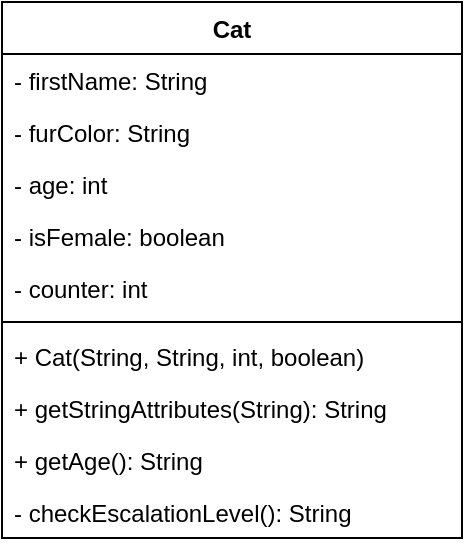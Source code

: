 <mxfile>
    <diagram name="Cat" id="dj44jazqbiqKPl1LgXi8">
        <mxGraphModel dx="356" dy="430" grid="1" gridSize="10" guides="1" tooltips="1" connect="1" arrows="1" fold="1" page="1" pageScale="1" pageWidth="827" pageHeight="1169" math="0" shadow="0">
            <root>
                <mxCell id="uAX7xuMHbxAlAN_PrPhD-0"/>
                <mxCell id="uAX7xuMHbxAlAN_PrPhD-1" parent="uAX7xuMHbxAlAN_PrPhD-0"/>
                <mxCell id="uAX7xuMHbxAlAN_PrPhD-2" value="Cat" style="swimlane;fontStyle=1;align=center;verticalAlign=top;childLayout=stackLayout;horizontal=1;startSize=26;horizontalStack=0;resizeParent=1;resizeParentMax=0;resizeLast=0;collapsible=1;marginBottom=0;" parent="uAX7xuMHbxAlAN_PrPhD-1" vertex="1">
                    <mxGeometry x="310" y="80" width="230" height="268" as="geometry"/>
                </mxCell>
                <mxCell id="uAX7xuMHbxAlAN_PrPhD-3" value="- firstName: String" style="text;strokeColor=none;fillColor=none;align=left;verticalAlign=top;spacingLeft=4;spacingRight=4;overflow=hidden;rotatable=0;points=[[0,0.5],[1,0.5]];portConstraint=eastwest;" parent="uAX7xuMHbxAlAN_PrPhD-2" vertex="1">
                    <mxGeometry y="26" width="230" height="26" as="geometry"/>
                </mxCell>
                <mxCell id="uAX7xuMHbxAlAN_PrPhD-4" value="- furColor: String" style="text;strokeColor=none;fillColor=none;align=left;verticalAlign=top;spacingLeft=4;spacingRight=4;overflow=hidden;rotatable=0;points=[[0,0.5],[1,0.5]];portConstraint=eastwest;" parent="uAX7xuMHbxAlAN_PrPhD-2" vertex="1">
                    <mxGeometry y="52" width="230" height="26" as="geometry"/>
                </mxCell>
                <mxCell id="uAX7xuMHbxAlAN_PrPhD-5" value="- age: int" style="text;strokeColor=none;fillColor=none;align=left;verticalAlign=top;spacingLeft=4;spacingRight=4;overflow=hidden;rotatable=0;points=[[0,0.5],[1,0.5]];portConstraint=eastwest;" parent="uAX7xuMHbxAlAN_PrPhD-2" vertex="1">
                    <mxGeometry y="78" width="230" height="26" as="geometry"/>
                </mxCell>
                <mxCell id="gteMITXKmZ43i2Y8Titz-0" value="- isFemale: boolean" style="text;strokeColor=none;fillColor=none;align=left;verticalAlign=top;spacingLeft=4;spacingRight=4;overflow=hidden;rotatable=0;points=[[0,0.5],[1,0.5]];portConstraint=eastwest;" parent="uAX7xuMHbxAlAN_PrPhD-2" vertex="1">
                    <mxGeometry y="104" width="230" height="26" as="geometry"/>
                </mxCell>
                <mxCell id="gteMITXKmZ43i2Y8Titz-1" value="- counter: int" style="text;strokeColor=none;fillColor=none;align=left;verticalAlign=top;spacingLeft=4;spacingRight=4;overflow=hidden;rotatable=0;points=[[0,0.5],[1,0.5]];portConstraint=eastwest;" parent="uAX7xuMHbxAlAN_PrPhD-2" vertex="1">
                    <mxGeometry y="130" width="230" height="26" as="geometry"/>
                </mxCell>
                <mxCell id="uAX7xuMHbxAlAN_PrPhD-6" value="" style="line;strokeWidth=1;fillColor=none;align=left;verticalAlign=middle;spacingTop=-1;spacingLeft=3;spacingRight=3;rotatable=0;labelPosition=right;points=[];portConstraint=eastwest;strokeColor=inherit;" parent="uAX7xuMHbxAlAN_PrPhD-2" vertex="1">
                    <mxGeometry y="156" width="230" height="8" as="geometry"/>
                </mxCell>
                <mxCell id="uAX7xuMHbxAlAN_PrPhD-7" value="+ Cat(String, String, int, boolean)" style="text;strokeColor=none;fillColor=none;align=left;verticalAlign=top;spacingLeft=4;spacingRight=4;overflow=hidden;rotatable=0;points=[[0,0.5],[1,0.5]];portConstraint=eastwest;" parent="uAX7xuMHbxAlAN_PrPhD-2" vertex="1">
                    <mxGeometry y="164" width="230" height="26" as="geometry"/>
                </mxCell>
                <mxCell id="uAX7xuMHbxAlAN_PrPhD-8" value="+ getStringAttributes(String): String" style="text;strokeColor=none;fillColor=none;align=left;verticalAlign=top;spacingLeft=4;spacingRight=4;overflow=hidden;rotatable=0;points=[[0,0.5],[1,0.5]];portConstraint=eastwest;" parent="uAX7xuMHbxAlAN_PrPhD-2" vertex="1">
                    <mxGeometry y="190" width="230" height="26" as="geometry"/>
                </mxCell>
                <mxCell id="uAX7xuMHbxAlAN_PrPhD-12" value="+ getAge(): String" style="text;strokeColor=none;fillColor=none;align=left;verticalAlign=top;spacingLeft=4;spacingRight=4;overflow=hidden;rotatable=0;points=[[0,0.5],[1,0.5]];portConstraint=eastwest;" parent="uAX7xuMHbxAlAN_PrPhD-2" vertex="1">
                    <mxGeometry y="216" width="230" height="26" as="geometry"/>
                </mxCell>
                <mxCell id="gteMITXKmZ43i2Y8Titz-2" value="- checkEscalationLevel(): String" style="text;strokeColor=none;fillColor=none;align=left;verticalAlign=top;spacingLeft=4;spacingRight=4;overflow=hidden;rotatable=0;points=[[0,0.5],[1,0.5]];portConstraint=eastwest;" parent="uAX7xuMHbxAlAN_PrPhD-2" vertex="1">
                    <mxGeometry y="242" width="230" height="26" as="geometry"/>
                </mxCell>
            </root>
        </mxGraphModel>
    </diagram>
    <diagram name="Cat_Tomcat" id="8tkZ1isLIpoLsTA-xmWn">
        <mxGraphModel dx="356" dy="430" grid="1" gridSize="10" guides="1" tooltips="1" connect="1" arrows="1" fold="1" page="1" pageScale="1" pageWidth="827" pageHeight="1169" math="0" shadow="0">
            <root>
                <mxCell id="kbIcaemx4uACPdLj_64L-0"/>
                <mxCell id="kbIcaemx4uACPdLj_64L-1" parent="kbIcaemx4uACPdLj_64L-0"/>
                <mxCell id="kbIcaemx4uACPdLj_64L-2" value="Cat" style="swimlane;fontStyle=1;align=center;verticalAlign=top;childLayout=stackLayout;horizontal=1;startSize=26;horizontalStack=0;resizeParent=1;resizeParentMax=0;resizeLast=0;collapsible=1;marginBottom=0;" parent="kbIcaemx4uACPdLj_64L-1" vertex="1">
                    <mxGeometry x="100" y="100" width="230" height="242" as="geometry"/>
                </mxCell>
                <mxCell id="kbIcaemx4uACPdLj_64L-3" value="- firstName: String" style="text;strokeColor=none;fillColor=none;align=left;verticalAlign=top;spacingLeft=4;spacingRight=4;overflow=hidden;rotatable=0;points=[[0,0.5],[1,0.5]];portConstraint=eastwest;" parent="kbIcaemx4uACPdLj_64L-2" vertex="1">
                    <mxGeometry y="26" width="230" height="26" as="geometry"/>
                </mxCell>
                <mxCell id="kbIcaemx4uACPdLj_64L-4" value="- furColor: String" style="text;strokeColor=none;fillColor=none;align=left;verticalAlign=top;spacingLeft=4;spacingRight=4;overflow=hidden;rotatable=0;points=[[0,0.5],[1,0.5]];portConstraint=eastwest;" parent="kbIcaemx4uACPdLj_64L-2" vertex="1">
                    <mxGeometry y="52" width="230" height="26" as="geometry"/>
                </mxCell>
                <mxCell id="kbIcaemx4uACPdLj_64L-5" value="- age: int" style="text;strokeColor=none;fillColor=none;align=left;verticalAlign=top;spacingLeft=4;spacingRight=4;overflow=hidden;rotatable=0;points=[[0,0.5],[1,0.5]];portConstraint=eastwest;" parent="kbIcaemx4uACPdLj_64L-2" vertex="1">
                    <mxGeometry y="78" width="230" height="26" as="geometry"/>
                </mxCell>
                <mxCell id="kbIcaemx4uACPdLj_64L-7" value="- counter: int" style="text;strokeColor=none;fillColor=none;align=left;verticalAlign=top;spacingLeft=4;spacingRight=4;overflow=hidden;rotatable=0;points=[[0,0.5],[1,0.5]];portConstraint=eastwest;" parent="kbIcaemx4uACPdLj_64L-2" vertex="1">
                    <mxGeometry y="104" width="230" height="26" as="geometry"/>
                </mxCell>
                <mxCell id="kbIcaemx4uACPdLj_64L-8" value="" style="line;strokeWidth=1;fillColor=none;align=left;verticalAlign=middle;spacingTop=-1;spacingLeft=3;spacingRight=3;rotatable=0;labelPosition=right;points=[];portConstraint=eastwest;strokeColor=inherit;" parent="kbIcaemx4uACPdLj_64L-2" vertex="1">
                    <mxGeometry y="130" width="230" height="8" as="geometry"/>
                </mxCell>
                <mxCell id="kbIcaemx4uACPdLj_64L-9" value="+ Cat(String, String, int)" style="text;strokeColor=none;fillColor=none;align=left;verticalAlign=top;spacingLeft=4;spacingRight=4;overflow=hidden;rotatable=0;points=[[0,0.5],[1,0.5]];portConstraint=eastwest;" parent="kbIcaemx4uACPdLj_64L-2" vertex="1">
                    <mxGeometry y="138" width="230" height="26" as="geometry"/>
                </mxCell>
                <mxCell id="kbIcaemx4uACPdLj_64L-10" value="+ getStringAttributes(String): String" style="text;strokeColor=none;fillColor=none;align=left;verticalAlign=top;spacingLeft=4;spacingRight=4;overflow=hidden;rotatable=0;points=[[0,0.5],[1,0.5]];portConstraint=eastwest;" parent="kbIcaemx4uACPdLj_64L-2" vertex="1">
                    <mxGeometry y="164" width="230" height="26" as="geometry"/>
                </mxCell>
                <mxCell id="kbIcaemx4uACPdLj_64L-11" value="+ getAge(): String" style="text;strokeColor=none;fillColor=none;align=left;verticalAlign=top;spacingLeft=4;spacingRight=4;overflow=hidden;rotatable=0;points=[[0,0.5],[1,0.5]];portConstraint=eastwest;" parent="kbIcaemx4uACPdLj_64L-2" vertex="1">
                    <mxGeometry y="190" width="230" height="26" as="geometry"/>
                </mxCell>
                <mxCell id="kbIcaemx4uACPdLj_64L-12" value="- checkEscalationLevel(): String" style="text;strokeColor=none;fillColor=none;align=left;verticalAlign=top;spacingLeft=4;spacingRight=4;overflow=hidden;rotatable=0;points=[[0,0.5],[1,0.5]];portConstraint=eastwest;" parent="kbIcaemx4uACPdLj_64L-2" vertex="1">
                    <mxGeometry y="216" width="230" height="26" as="geometry"/>
                </mxCell>
                <mxCell id="dJNgdf4us9qg2-SgxDfR-0" value="Tomcat" style="swimlane;fontStyle=1;align=center;verticalAlign=top;childLayout=stackLayout;horizontal=1;startSize=26;horizontalStack=0;resizeParent=1;resizeParentMax=0;resizeLast=0;collapsible=1;marginBottom=0;" parent="kbIcaemx4uACPdLj_64L-1" vertex="1">
                    <mxGeometry x="490" y="100" width="230" height="190" as="geometry"/>
                </mxCell>
                <mxCell id="dJNgdf4us9qg2-SgxDfR-1" value="- firstName: String" style="text;strokeColor=none;fillColor=none;align=left;verticalAlign=top;spacingLeft=4;spacingRight=4;overflow=hidden;rotatable=0;points=[[0,0.5],[1,0.5]];portConstraint=eastwest;" parent="dJNgdf4us9qg2-SgxDfR-0" vertex="1">
                    <mxGeometry y="26" width="230" height="26" as="geometry"/>
                </mxCell>
                <mxCell id="dJNgdf4us9qg2-SgxDfR-2" value="- furColor: String" style="text;strokeColor=none;fillColor=none;align=left;verticalAlign=top;spacingLeft=4;spacingRight=4;overflow=hidden;rotatable=0;points=[[0,0.5],[1,0.5]];portConstraint=eastwest;" parent="dJNgdf4us9qg2-SgxDfR-0" vertex="1">
                    <mxGeometry y="52" width="230" height="26" as="geometry"/>
                </mxCell>
                <mxCell id="dJNgdf4us9qg2-SgxDfR-3" value="- age: int" style="text;strokeColor=none;fillColor=none;align=left;verticalAlign=top;spacingLeft=4;spacingRight=4;overflow=hidden;rotatable=0;points=[[0,0.5],[1,0.5]];portConstraint=eastwest;" parent="dJNgdf4us9qg2-SgxDfR-0" vertex="1">
                    <mxGeometry y="78" width="230" height="26" as="geometry"/>
                </mxCell>
                <mxCell id="dJNgdf4us9qg2-SgxDfR-6" value="" style="line;strokeWidth=1;fillColor=none;align=left;verticalAlign=middle;spacingTop=-1;spacingLeft=3;spacingRight=3;rotatable=0;labelPosition=right;points=[];portConstraint=eastwest;strokeColor=inherit;" parent="dJNgdf4us9qg2-SgxDfR-0" vertex="1">
                    <mxGeometry y="104" width="230" height="8" as="geometry"/>
                </mxCell>
                <mxCell id="dJNgdf4us9qg2-SgxDfR-7" value="+ Tomcat(String, String, int)" style="text;strokeColor=none;fillColor=none;align=left;verticalAlign=top;spacingLeft=4;spacingRight=4;overflow=hidden;rotatable=0;points=[[0,0.5],[1,0.5]];portConstraint=eastwest;" parent="dJNgdf4us9qg2-SgxDfR-0" vertex="1">
                    <mxGeometry y="112" width="230" height="26" as="geometry"/>
                </mxCell>
                <mxCell id="dJNgdf4us9qg2-SgxDfR-8" value="+ getStringAttributes(String): String" style="text;strokeColor=none;fillColor=none;align=left;verticalAlign=top;spacingLeft=4;spacingRight=4;overflow=hidden;rotatable=0;points=[[0,0.5],[1,0.5]];portConstraint=eastwest;" parent="dJNgdf4us9qg2-SgxDfR-0" vertex="1">
                    <mxGeometry y="138" width="230" height="26" as="geometry"/>
                </mxCell>
                <mxCell id="dJNgdf4us9qg2-SgxDfR-9" value="+ getAge(): String" style="text;strokeColor=none;fillColor=none;align=left;verticalAlign=top;spacingLeft=4;spacingRight=4;overflow=hidden;rotatable=0;points=[[0,0.5],[1,0.5]];portConstraint=eastwest;" parent="dJNgdf4us9qg2-SgxDfR-0" vertex="1">
                    <mxGeometry y="164" width="230" height="26" as="geometry"/>
                </mxCell>
            </root>
        </mxGraphModel>
    </diagram>
</mxfile>